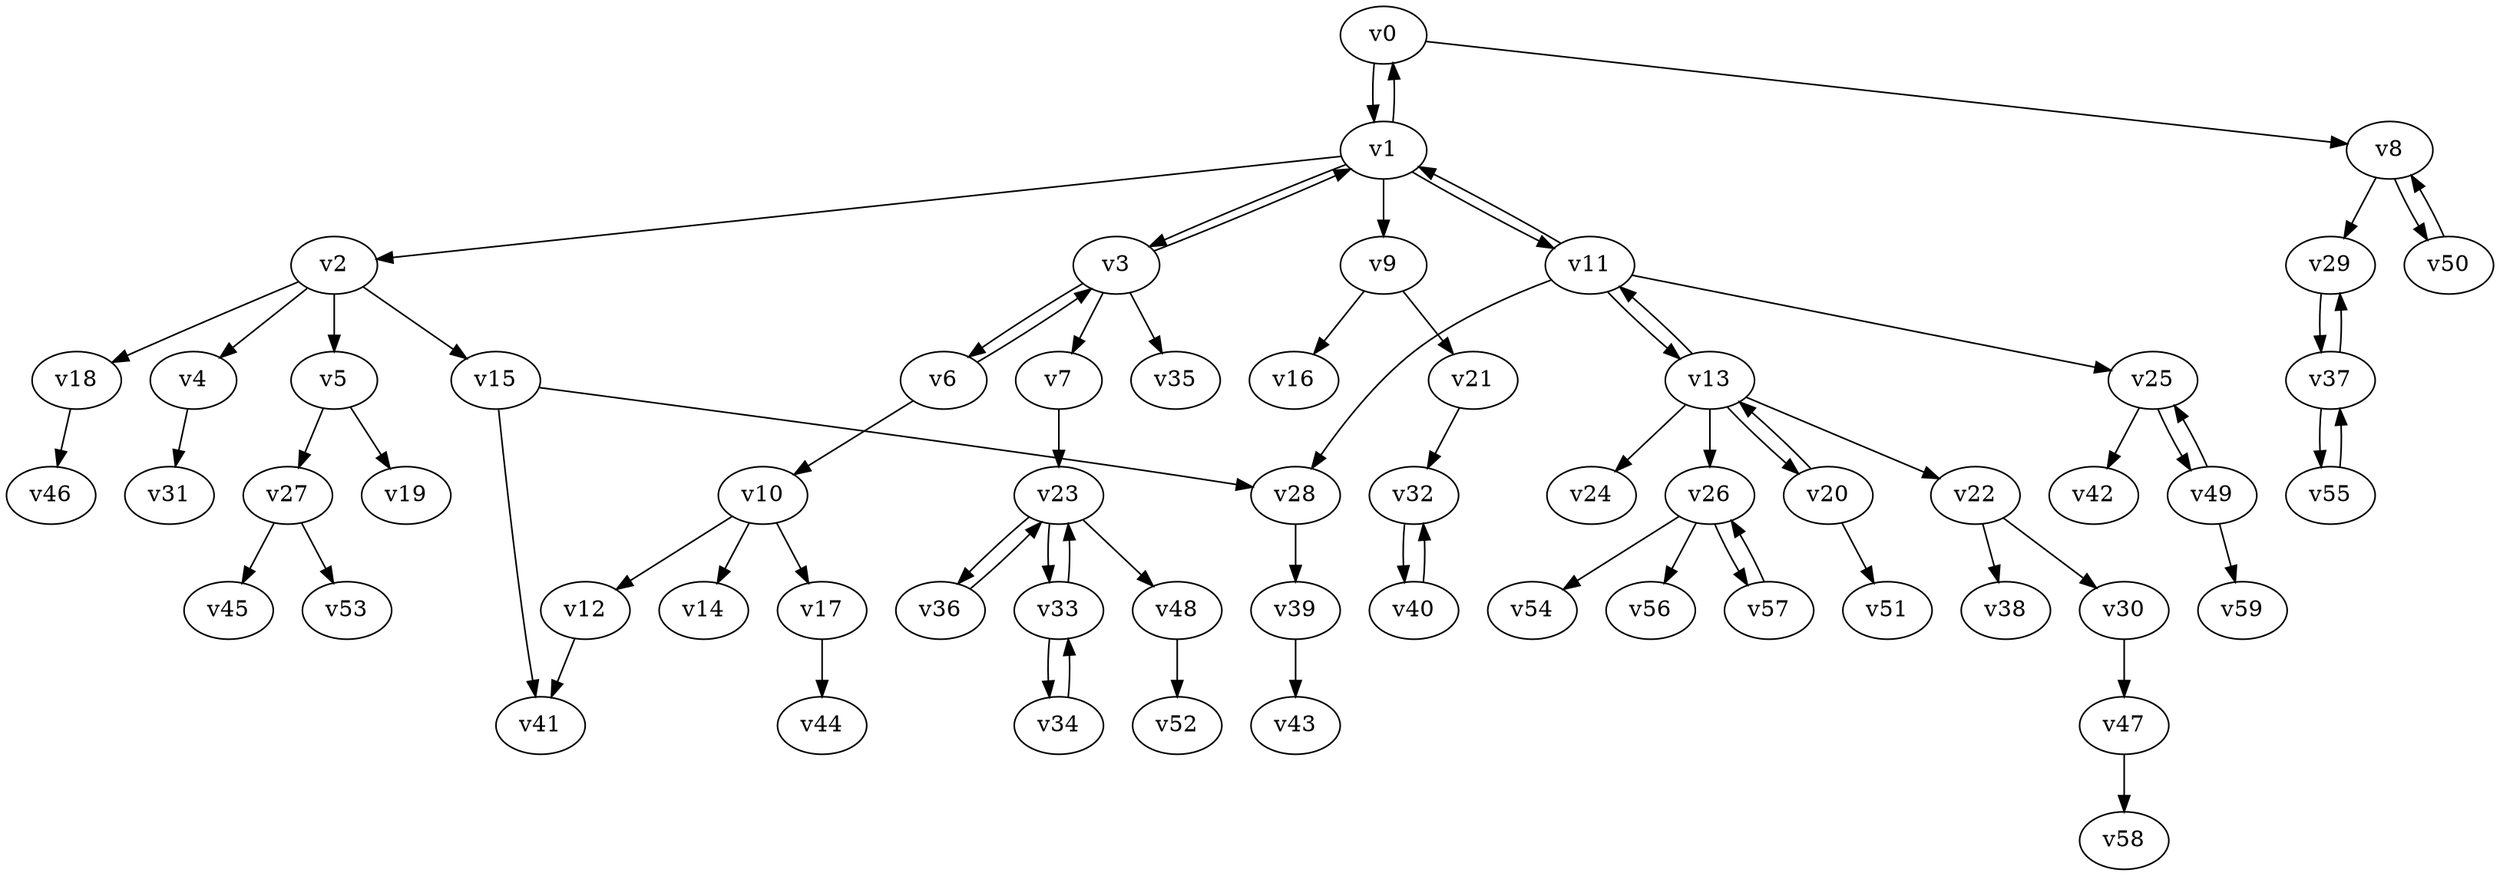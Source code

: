 digraph test087 {
    v0 [name="v0", player=0, weight=7];
    v1 [name="v1", player=1, weight=12];
    v2 [name="v2", player=0, weight=11];
    v3 [name="v3", player=1, weight=1];
    v4 [name="v4", player=0, weight=7];
    v5 [name="v5", player=1, weight=9];
    v6 [name="v6", player=0, weight=10];
    v7 [name="v7", player=1, weight=2];
    v8 [name="v8", player=0, weight=2];
    v9 [name="v9", player=1, weight=7];
    v10 [name="v10", player=0, weight=12];
    v11 [name="v11", player=1, weight=3];
    v12 [name="v12", player=0, weight=1];
    v13 [name="v13", player=1, weight=7];
    v14 [name="v14", player=0, weight=12];
    v15 [name="v15", player=1, weight=-1];
    v16 [name="v16", player=0, weight=5];
    v17 [name="v17", player=1, weight=6];
    v18 [name="v18", player=0, weight=13];
    v19 [name="v19", player=1, weight=4];
    v20 [name="v20", player=0, weight=8];
    v21 [name="v21", player=1, weight=0];
    v22 [name="v22", player=0, weight=0];
    v23 [name="v23", player=1, weight=11];
    v24 [name="v24", player=0, weight=-1];
    v25 [name="v25", player=1, weight=5];
    v26 [name="v26", player=0, weight=-3];
    v27 [name="v27", player=1, weight=5];
    v28 [name="v28", player=0, weight=10];
    v29 [name="v29", player=1, weight=11];
    v30 [name="v30", player=0, weight=4];
    v31 [name="v31", player=1, weight=9];
    v32 [name="v32", player=0, weight=0];
    v33 [name="v33", player=1, weight=13];
    v34 [name="v34", player=0, weight=1];
    v35 [name="v35", player=1, weight=7];
    v36 [name="v36", player=0, weight=-1];
    v37 [name="v37", player=1, weight=10];
    v38 [name="v38", player=0, weight=14];
    v39 [name="v39", player=1, weight=16];
    v40 [name="v40", player=0, weight=7];
    v41 [name="v41", player=1, weight=6];
    v42 [name="v42", player=0, weight=13];
    v43 [name="v43", player=1, weight=10];
    v44 [name="v44", player=0, weight=11];
    v45 [name="v45", player=1, weight=12];
    v46 [name="v46", player=0, weight=-1];
    v47 [name="v47", player=1, weight=16];
    v48 [name="v48", player=0, weight=3];
    v49 [name="v49", player=1, weight=-2];
    v50 [name="v50", player=0, weight=5];
    v51 [name="v51", player=1, weight=7];
    v52 [name="v52", player=0, weight=15];
    v53 [name="v53", player=1, weight=6];
    v54 [name="v54", player=0, weight=11];
    v55 [name="v55", player=1, weight=3];
    v56 [name="v56", player=0, weight=13];
    v57 [name="v57", player=1, weight=8];
    v58 [name="v58", player=0, weight=11];
    v59 [name="v59", player=1, weight=11];
    v0 -> v1;
    v1 -> v0;
    v1 -> v2;
    v1 -> v3;
    v3 -> v1;
    v2 -> v4;
    v2 -> v5;
    v3 -> v6;
    v6 -> v3;
    v3 -> v7;
    v0 -> v8;
    v1 -> v9;
    v6 -> v10;
    v1 -> v11;
    v11 -> v1;
    v10 -> v12;
    v11 -> v13;
    v13 -> v11;
    v10 -> v14;
    v2 -> v15;
    v9 -> v16;
    v10 -> v17;
    v2 -> v18;
    v5 -> v19;
    v13 -> v20;
    v20 -> v13;
    v9 -> v21;
    v13 -> v22;
    v7 -> v23;
    v13 -> v24;
    v11 -> v25;
    v13 -> v26;
    v5 -> v27;
    v15 -> v28;
    v8 -> v29;
    v22 -> v30;
    v4 -> v31;
    v21 -> v32;
    v23 -> v33;
    v33 -> v23;
    v33 -> v34;
    v34 -> v33;
    v3 -> v35;
    v23 -> v36;
    v36 -> v23;
    v29 -> v37;
    v37 -> v29;
    v22 -> v38;
    v28 -> v39;
    v32 -> v40;
    v40 -> v32;
    v12 -> v41;
    v25 -> v42;
    v39 -> v43;
    v17 -> v44;
    v27 -> v45;
    v18 -> v46;
    v30 -> v47;
    v23 -> v48;
    v25 -> v49;
    v49 -> v25;
    v8 -> v50;
    v50 -> v8;
    v20 -> v51;
    v48 -> v52;
    v27 -> v53;
    v26 -> v54;
    v37 -> v55;
    v55 -> v37;
    v26 -> v56;
    v26 -> v57;
    v57 -> v26;
    v47 -> v58;
    v49 -> v59;
    v15 -> v41;
    v11 -> v28;
}
